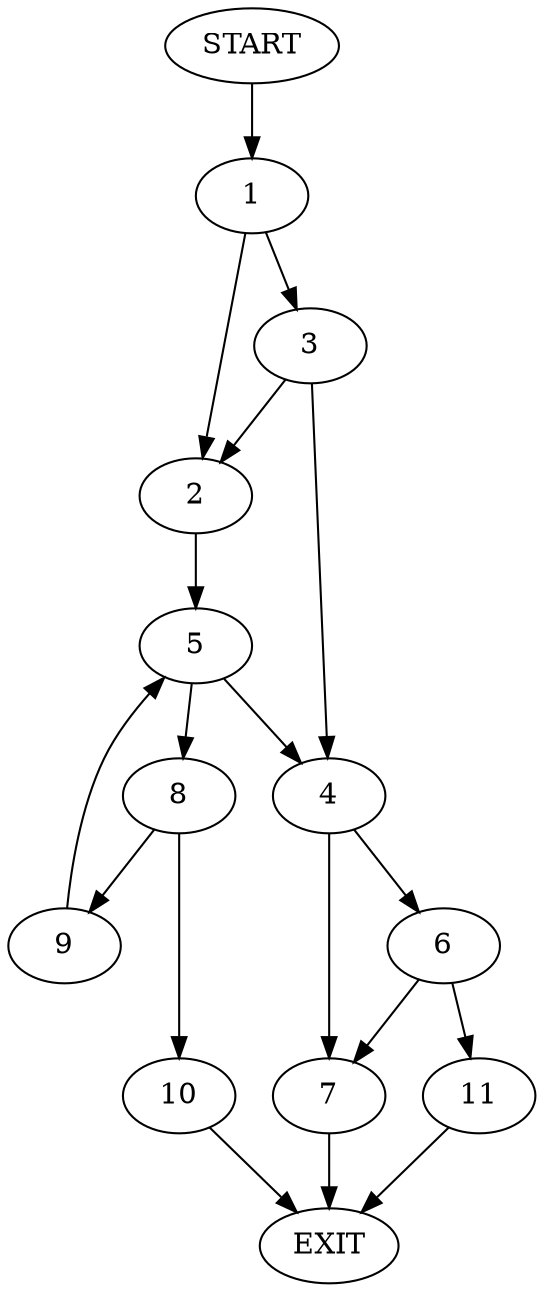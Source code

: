 digraph {
0 [label="START"]
12 [label="EXIT"]
0 -> 1
1 -> 2
1 -> 3
3 -> 2
3 -> 4
2 -> 5
4 -> 6
4 -> 7
5 -> 8
5 -> 4
8 -> 9
8 -> 10
10 -> 12
9 -> 5
6 -> 11
6 -> 7
7 -> 12
11 -> 12
}
